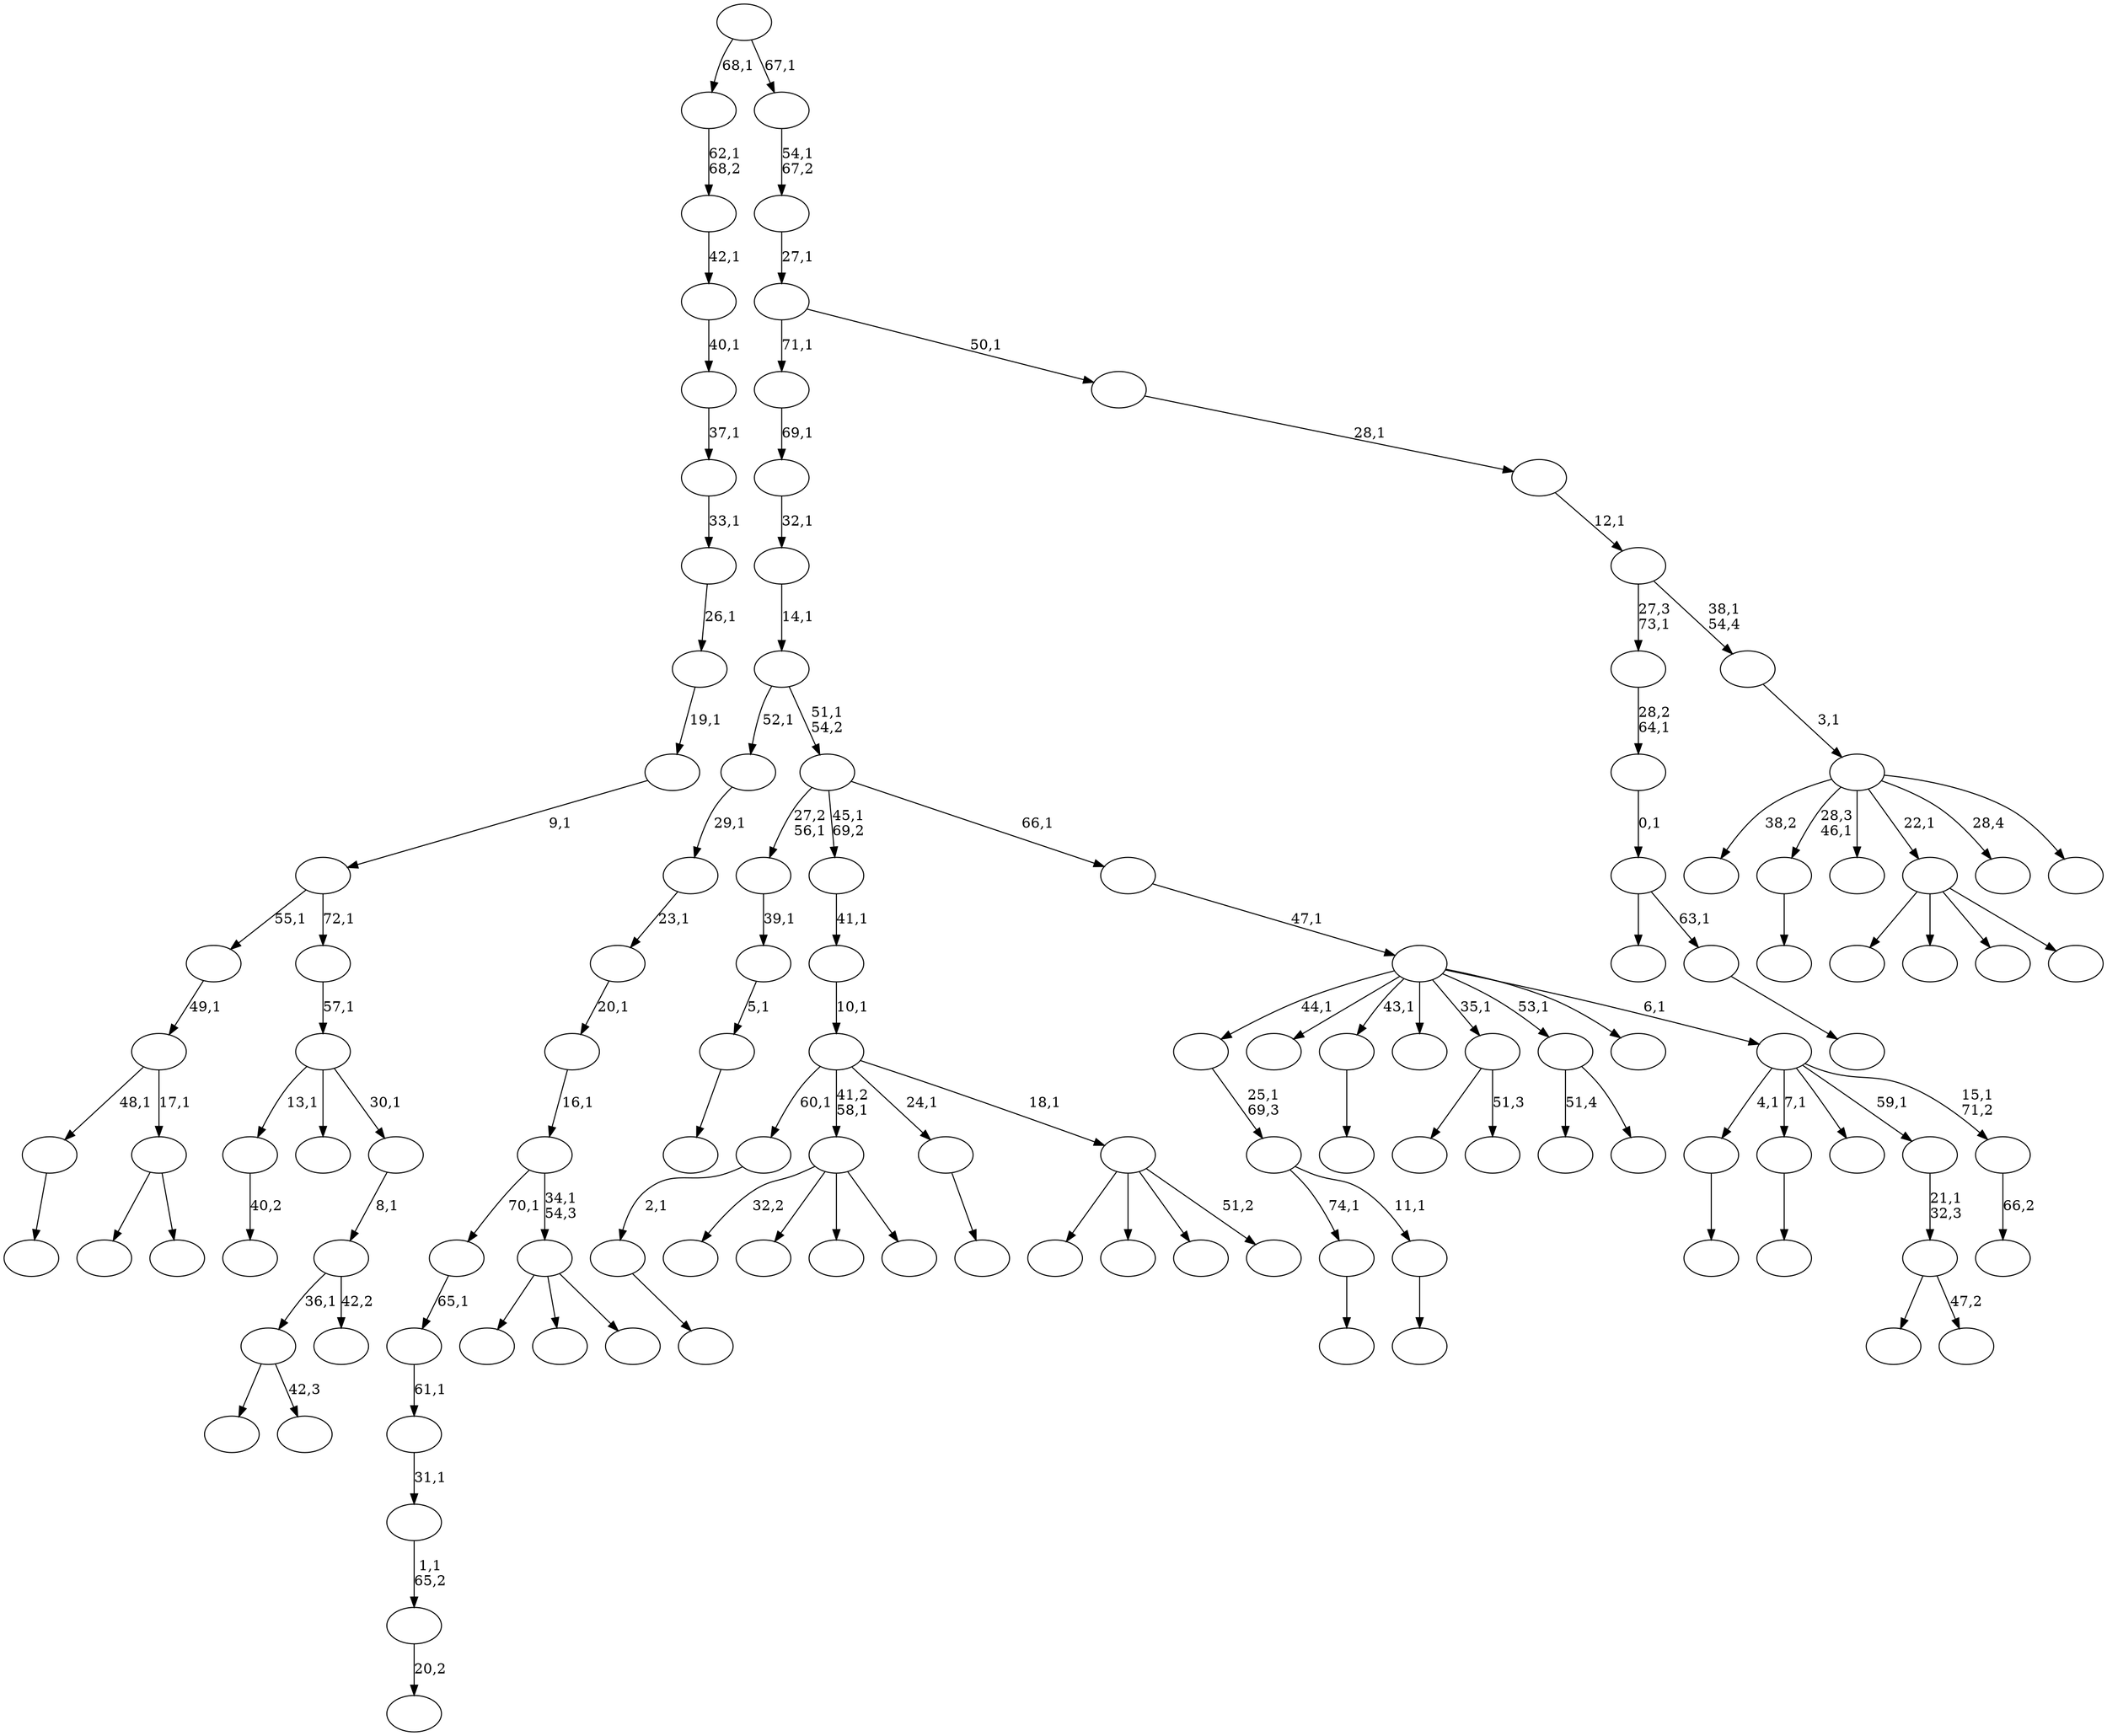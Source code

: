 digraph T {
	125 [label=""]
	124 [label=""]
	123 [label=""]
	122 [label=""]
	121 [label=""]
	120 [label=""]
	119 [label=""]
	118 [label=""]
	117 [label=""]
	116 [label=""]
	115 [label=""]
	114 [label=""]
	113 [label=""]
	112 [label=""]
	111 [label=""]
	110 [label=""]
	109 [label=""]
	108 [label=""]
	107 [label=""]
	106 [label=""]
	105 [label=""]
	104 [label=""]
	103 [label=""]
	102 [label=""]
	101 [label=""]
	100 [label=""]
	99 [label=""]
	98 [label=""]
	97 [label=""]
	96 [label=""]
	95 [label=""]
	94 [label=""]
	93 [label=""]
	92 [label=""]
	91 [label=""]
	90 [label=""]
	89 [label=""]
	88 [label=""]
	87 [label=""]
	86 [label=""]
	85 [label=""]
	84 [label=""]
	83 [label=""]
	82 [label=""]
	81 [label=""]
	80 [label=""]
	79 [label=""]
	78 [label=""]
	77 [label=""]
	76 [label=""]
	75 [label=""]
	74 [label=""]
	73 [label=""]
	72 [label=""]
	71 [label=""]
	70 [label=""]
	69 [label=""]
	68 [label=""]
	67 [label=""]
	66 [label=""]
	65 [label=""]
	64 [label=""]
	63 [label=""]
	62 [label=""]
	61 [label=""]
	60 [label=""]
	59 [label=""]
	58 [label=""]
	57 [label=""]
	56 [label=""]
	55 [label=""]
	54 [label=""]
	53 [label=""]
	52 [label=""]
	51 [label=""]
	50 [label=""]
	49 [label=""]
	48 [label=""]
	47 [label=""]
	46 [label=""]
	45 [label=""]
	44 [label=""]
	43 [label=""]
	42 [label=""]
	41 [label=""]
	40 [label=""]
	39 [label=""]
	38 [label=""]
	37 [label=""]
	36 [label=""]
	35 [label=""]
	34 [label=""]
	33 [label=""]
	32 [label=""]
	31 [label=""]
	30 [label=""]
	29 [label=""]
	28 [label=""]
	27 [label=""]
	26 [label=""]
	25 [label=""]
	24 [label=""]
	23 [label=""]
	22 [label=""]
	21 [label=""]
	20 [label=""]
	19 [label=""]
	18 [label=""]
	17 [label=""]
	16 [label=""]
	15 [label=""]
	14 [label=""]
	13 [label=""]
	12 [label=""]
	11 [label=""]
	10 [label=""]
	9 [label=""]
	8 [label=""]
	7 [label=""]
	6 [label=""]
	5 [label=""]
	4 [label=""]
	3 [label=""]
	2 [label=""]
	1 [label=""]
	0 [label=""]
	119 -> 120 [label="20,2"]
	118 -> 119 [label="1,1\n65,2"]
	117 -> 118 [label="31,1"]
	116 -> 117 [label="61,1"]
	115 -> 116 [label="65,1"]
	113 -> 114 [label=""]
	108 -> 109 [label=""]
	107 -> 113 [label="74,1"]
	107 -> 108 [label="11,1"]
	106 -> 107 [label="25,1\n69,3"]
	104 -> 105 [label="40,2"]
	101 -> 102 [label=""]
	97 -> 98 [label=""]
	94 -> 95 [label=""]
	92 -> 93 [label=""]
	89 -> 121 [label=""]
	89 -> 110 [label=""]
	89 -> 90 [label=""]
	88 -> 115 [label="70,1"]
	88 -> 89 [label="34,1\n54,3"]
	87 -> 88 [label="16,1"]
	86 -> 87 [label="20,1"]
	85 -> 86 [label="23,1"]
	84 -> 85 [label="29,1"]
	80 -> 81 [label=""]
	79 -> 80 [label="5,1"]
	78 -> 79 [label="39,1"]
	73 -> 123 [label=""]
	73 -> 74 [label=""]
	72 -> 101 [label="48,1"]
	72 -> 73 [label="17,1"]
	71 -> 72 [label="49,1"]
	68 -> 69 [label=""]
	64 -> 65 [label=""]
	63 -> 64 [label="2,1"]
	60 -> 125 [label=""]
	60 -> 122 [label=""]
	60 -> 103 [label=""]
	60 -> 61 [label=""]
	58 -> 111 [label=""]
	58 -> 59 [label="51,3"]
	56 -> 70 [label="51,4"]
	56 -> 57 [label=""]
	52 -> 91 [label=""]
	52 -> 53 [label="42,3"]
	50 -> 51 [label=""]
	49 -> 76 [label=""]
	49 -> 50 [label="63,1"]
	48 -> 49 [label="0,1"]
	47 -> 48 [label="28,2\n64,1"]
	44 -> 99 [label=""]
	44 -> 45 [label="47,2"]
	43 -> 44 [label="21,1\n32,3"]
	41 -> 112 [label="32,2"]
	41 -> 67 [label=""]
	41 -> 62 [label=""]
	41 -> 42 [label=""]
	39 -> 40 [label=""]
	37 -> 124 [label=""]
	37 -> 77 [label=""]
	37 -> 55 [label=""]
	37 -> 38 [label="51,2"]
	36 -> 63 [label="60,1"]
	36 -> 41 [label="41,2\n58,1"]
	36 -> 39 [label="24,1"]
	36 -> 37 [label="18,1"]
	35 -> 36 [label="10,1"]
	34 -> 35 [label="41,1"]
	32 -> 33 [label="66,2"]
	31 -> 97 [label="4,1"]
	31 -> 68 [label="7,1"]
	31 -> 66 [label=""]
	31 -> 43 [label="59,1"]
	31 -> 32 [label="15,1\n71,2"]
	30 -> 106 [label="44,1"]
	30 -> 100 [label=""]
	30 -> 94 [label="43,1"]
	30 -> 82 [label=""]
	30 -> 58 [label="35,1"]
	30 -> 56 [label="53,1"]
	30 -> 54 [label=""]
	30 -> 31 [label="6,1"]
	29 -> 30 [label="47,1"]
	28 -> 78 [label="27,2\n56,1"]
	28 -> 34 [label="45,1\n69,2"]
	28 -> 29 [label="66,1"]
	27 -> 84 [label="52,1"]
	27 -> 28 [label="51,1\n54,2"]
	26 -> 27 [label="14,1"]
	25 -> 26 [label="32,1"]
	24 -> 25 [label="69,1"]
	22 -> 52 [label="36,1"]
	22 -> 23 [label="42,2"]
	21 -> 22 [label="8,1"]
	20 -> 104 [label="13,1"]
	20 -> 83 [label=""]
	20 -> 21 [label="30,1"]
	19 -> 20 [label="57,1"]
	18 -> 71 [label="55,1"]
	18 -> 19 [label="72,1"]
	17 -> 18 [label="9,1"]
	16 -> 17 [label="19,1"]
	15 -> 16 [label="26,1"]
	14 -> 15 [label="33,1"]
	13 -> 14 [label="37,1"]
	12 -> 13 [label="40,1"]
	11 -> 12 [label="42,1"]
	10 -> 11 [label="62,1\n68,2"]
	8 -> 96 [label="38,2"]
	8 -> 92 [label="28,3\n46,1"]
	8 -> 75 [label=""]
	8 -> 60 [label="22,1"]
	8 -> 46 [label="28,4"]
	8 -> 9 [label=""]
	7 -> 8 [label="3,1"]
	6 -> 47 [label="27,3\n73,1"]
	6 -> 7 [label="38,1\n54,4"]
	5 -> 6 [label="12,1"]
	4 -> 5 [label="28,1"]
	3 -> 24 [label="71,1"]
	3 -> 4 [label="50,1"]
	2 -> 3 [label="27,1"]
	1 -> 2 [label="54,1\n67,2"]
	0 -> 10 [label="68,1"]
	0 -> 1 [label="67,1"]
}
